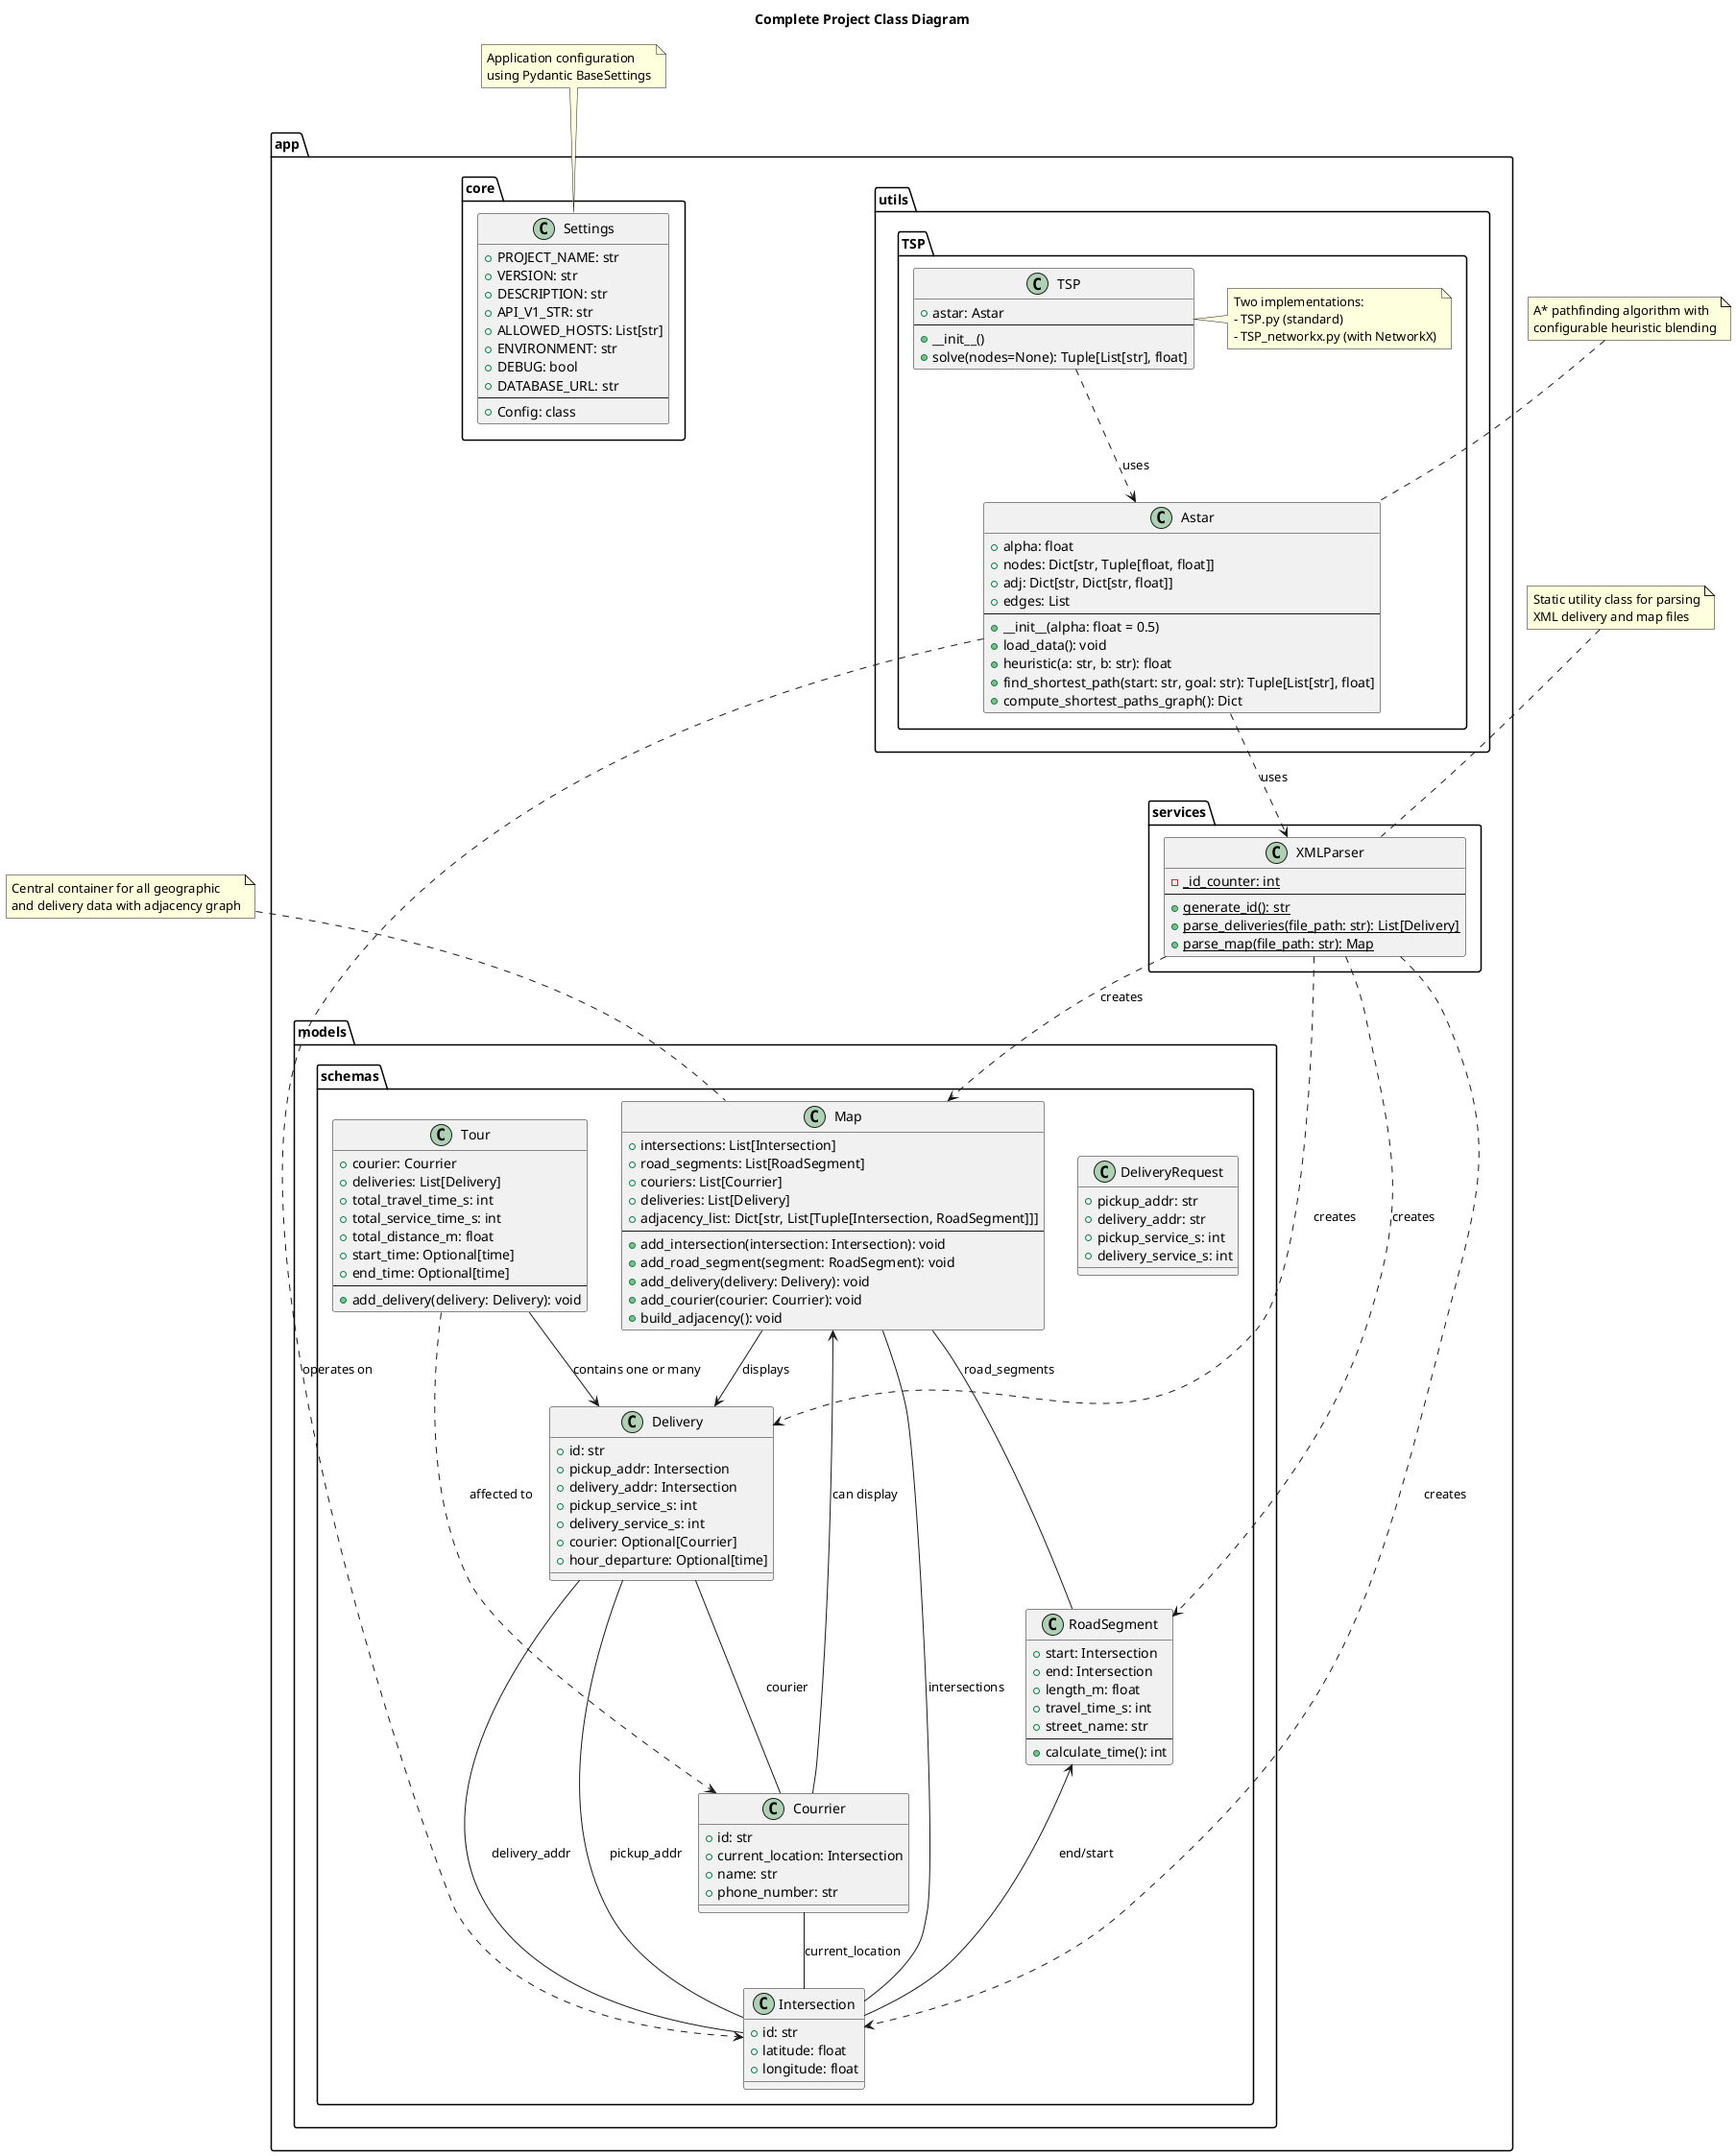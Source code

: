 @startuml complete_class_diagram
title Complete Project Class Diagram

!define DATACLASS class

' ========== DATA MODEL CLASSES (schemas.py) ==========
package "app.models.schemas" {

    DATACLASS Intersection {
        +id: str
        +latitude: float
        +longitude: float
    }

    DATACLASS DeliveryRequest {
        +pickup_addr: str
        +delivery_addr: str
        +pickup_service_s: int
        +delivery_service_s: int
    }

    DATACLASS Courrier {
        +id: str
        +current_location: Intersection
        +name: str
        +phone_number: str
    }

    DATACLASS RoadSegment {
        +start: Intersection
        +end: Intersection
        +length_m: float
        +travel_time_s: int
        +street_name: str
        --
        +calculate_time(): int
    }

    DATACLASS Delivery {
        +id: str
        +pickup_addr: Intersection
        +delivery_addr: Intersection
        +pickup_service_s: int
        +delivery_service_s: int
        +courier: Optional[Courrier]
        +hour_departure: Optional[time]
    }

    DATACLASS Tour {
        +courier: Courrier
        +deliveries: List[Delivery]
        +total_travel_time_s: int
        +total_service_time_s: int
        +total_distance_m: float
        +start_time: Optional[time]
        +end_time: Optional[time]
        --
        +add_delivery(delivery: Delivery): void
    }

    DATACLASS Map {
        +intersections: List[Intersection]
        +road_segments: List[RoadSegment]
        +couriers: List[Courrier]
        +deliveries: List[Delivery]
        +adjacency_list: Dict[str, List[Tuple[Intersection, RoadSegment]]]
        --
        +add_intersection(intersection: Intersection): void
        +add_road_segment(segment: RoadSegment): void
        +add_delivery(delivery: Delivery): void
        +add_courier(courier: Courrier): void
        +build_adjacency(): void
    }

}

' ========== SERVICE CLASSES ==========
package "app.services" {

    class XMLParser {
        -{static} _id_counter: int
        --
        +{static} generate_id(): str
        +{static} parse_deliveries(file_path: str): List[Delivery]
        +{static} parse_map(file_path: str): Map
    }

}

' ========== ALGORITHM CLASSES ==========
package "app.utils.TSP" {

    class Astar {
        +alpha: float
        +nodes: Dict[str, Tuple[float, float]]
        +adj: Dict[str, Dict[str, float]]
        +edges: List
        --
        +__init__(alpha: float = 0.5)
        +load_data(): void
        +heuristic(a: str, b: str): float
        +find_shortest_path(start: str, goal: str): Tuple[List[str], float]
        +compute_shortest_paths_graph(): Dict
    }

    class TSP {
        +astar: Astar
        --
        +__init__()
        +solve(nodes=None): Tuple[List[str], float]
    }

    note right of TSP : Two implementations:\n- TSP.py (standard)\n- TSP_networkx.py (with NetworkX)
    TSP ..> Astar : uses
}

' ========== CONFIGURATION CLASS ==========
package "app.core" {

    class Settings {
        +PROJECT_NAME: str
        +VERSION: str
        +DESCRIPTION: str
        +API_V1_STR: str
        +ALLOWED_HOSTS: List[str]
        +ENVIRONMENT: str
        +DEBUG: bool
        +DATABASE_URL: str
        --
        +Config: class
    }

}

' ========== RELATIONSHIPS ==========

' Core relationships
Courrier -- Intersection : current_location
RoadSegment <-- Intersection : end/start
Delivery -- Intersection : pickup_addr
Delivery -- Intersection : delivery_addr
Delivery -- Courrier : courier

' Tour relationships
Tour ..> Courrier : affected to
Tour --> Delivery : contains one or many

' Map relationships (composition)
Map -- Intersection : intersections
Map -- RoadSegment : road_segments


Map <-- Courrier : can display
Map --> Delivery : displays

' Service dependencies
XMLParser ..> Map : creates
XMLParser ..> Delivery : creates
XMLParser ..> Intersection : creates
XMLParser ..> RoadSegment : creates

' Algorithm dependencies
Astar ..> XMLParser : uses
Astar ..> Intersection : operates on



' Notes
note top of Map : Central container for all geographic\nand delivery data with adjacency graph

note top of XMLParser : Static utility class for parsing\nXML delivery and map files

note top of Astar : A* pathfinding algorithm with\nconfigurable heuristic blending

note top of Settings : Application configuration\nusing Pydantic BaseSettings

@enduml